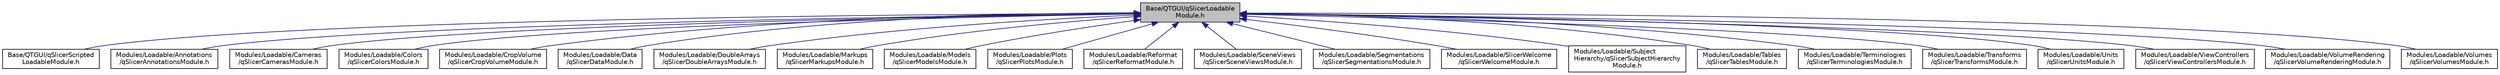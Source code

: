 digraph "Base/QTGUI/qSlicerLoadableModule.h"
{
  bgcolor="transparent";
  edge [fontname="Helvetica",fontsize="10",labelfontname="Helvetica",labelfontsize="10"];
  node [fontname="Helvetica",fontsize="10",shape=record];
  Node10 [label="Base/QTGUI/qSlicerLoadable\lModule.h",height=0.2,width=0.4,color="black", fillcolor="grey75", style="filled", fontcolor="black"];
  Node10 -> Node11 [dir="back",color="midnightblue",fontsize="10",style="solid",fontname="Helvetica"];
  Node11 [label="Base/QTGUI/qSlicerScripted\lLoadableModule.h",height=0.2,width=0.4,color="black",URL="$qSlicerScriptedLoadableModule_8h.html"];
  Node10 -> Node12 [dir="back",color="midnightblue",fontsize="10",style="solid",fontname="Helvetica"];
  Node12 [label="Modules/Loadable/Annotations\l/qSlicerAnnotationsModule.h",height=0.2,width=0.4,color="black",URL="$qSlicerAnnotationsModule_8h.html"];
  Node10 -> Node13 [dir="back",color="midnightblue",fontsize="10",style="solid",fontname="Helvetica"];
  Node13 [label="Modules/Loadable/Cameras\l/qSlicerCamerasModule.h",height=0.2,width=0.4,color="black",URL="$qSlicerCamerasModule_8h.html"];
  Node10 -> Node14 [dir="back",color="midnightblue",fontsize="10",style="solid",fontname="Helvetica"];
  Node14 [label="Modules/Loadable/Colors\l/qSlicerColorsModule.h",height=0.2,width=0.4,color="black",URL="$qSlicerColorsModule_8h.html"];
  Node10 -> Node15 [dir="back",color="midnightblue",fontsize="10",style="solid",fontname="Helvetica"];
  Node15 [label="Modules/Loadable/CropVolume\l/qSlicerCropVolumeModule.h",height=0.2,width=0.4,color="black",URL="$qSlicerCropVolumeModule_8h.html"];
  Node10 -> Node16 [dir="back",color="midnightblue",fontsize="10",style="solid",fontname="Helvetica"];
  Node16 [label="Modules/Loadable/Data\l/qSlicerDataModule.h",height=0.2,width=0.4,color="black",URL="$qSlicerDataModule_8h.html"];
  Node10 -> Node17 [dir="back",color="midnightblue",fontsize="10",style="solid",fontname="Helvetica"];
  Node17 [label="Modules/Loadable/DoubleArrays\l/qSlicerDoubleArraysModule.h",height=0.2,width=0.4,color="black",URL="$qSlicerDoubleArraysModule_8h.html"];
  Node10 -> Node18 [dir="back",color="midnightblue",fontsize="10",style="solid",fontname="Helvetica"];
  Node18 [label="Modules/Loadable/Markups\l/qSlicerMarkupsModule.h",height=0.2,width=0.4,color="black",URL="$qSlicerMarkupsModule_8h.html"];
  Node10 -> Node19 [dir="back",color="midnightblue",fontsize="10",style="solid",fontname="Helvetica"];
  Node19 [label="Modules/Loadable/Models\l/qSlicerModelsModule.h",height=0.2,width=0.4,color="black",URL="$qSlicerModelsModule_8h.html"];
  Node10 -> Node20 [dir="back",color="midnightblue",fontsize="10",style="solid",fontname="Helvetica"];
  Node20 [label="Modules/Loadable/Plots\l/qSlicerPlotsModule.h",height=0.2,width=0.4,color="black",URL="$qSlicerPlotsModule_8h.html"];
  Node10 -> Node21 [dir="back",color="midnightblue",fontsize="10",style="solid",fontname="Helvetica"];
  Node21 [label="Modules/Loadable/Reformat\l/qSlicerReformatModule.h",height=0.2,width=0.4,color="black",URL="$qSlicerReformatModule_8h.html"];
  Node10 -> Node22 [dir="back",color="midnightblue",fontsize="10",style="solid",fontname="Helvetica"];
  Node22 [label="Modules/Loadable/SceneViews\l/qSlicerSceneViewsModule.h",height=0.2,width=0.4,color="black",URL="$qSlicerSceneViewsModule_8h.html"];
  Node10 -> Node23 [dir="back",color="midnightblue",fontsize="10",style="solid",fontname="Helvetica"];
  Node23 [label="Modules/Loadable/Segmentations\l/qSlicerSegmentationsModule.h",height=0.2,width=0.4,color="black",URL="$qSlicerSegmentationsModule_8h.html"];
  Node10 -> Node24 [dir="back",color="midnightblue",fontsize="10",style="solid",fontname="Helvetica"];
  Node24 [label="Modules/Loadable/SlicerWelcome\l/qSlicerWelcomeModule.h",height=0.2,width=0.4,color="black",URL="$qSlicerWelcomeModule_8h.html"];
  Node10 -> Node25 [dir="back",color="midnightblue",fontsize="10",style="solid",fontname="Helvetica"];
  Node25 [label="Modules/Loadable/Subject\lHierarchy/qSlicerSubjectHierarchy\lModule.h",height=0.2,width=0.4,color="black",URL="$qSlicerSubjectHierarchyModule_8h.html"];
  Node10 -> Node26 [dir="back",color="midnightblue",fontsize="10",style="solid",fontname="Helvetica"];
  Node26 [label="Modules/Loadable/Tables\l/qSlicerTablesModule.h",height=0.2,width=0.4,color="black",URL="$qSlicerTablesModule_8h.html"];
  Node10 -> Node27 [dir="back",color="midnightblue",fontsize="10",style="solid",fontname="Helvetica"];
  Node27 [label="Modules/Loadable/Terminologies\l/qSlicerTerminologiesModule.h",height=0.2,width=0.4,color="black",URL="$qSlicerTerminologiesModule_8h.html"];
  Node10 -> Node28 [dir="back",color="midnightblue",fontsize="10",style="solid",fontname="Helvetica"];
  Node28 [label="Modules/Loadable/Transforms\l/qSlicerTransformsModule.h",height=0.2,width=0.4,color="black",URL="$qSlicerTransformsModule_8h.html"];
  Node10 -> Node29 [dir="back",color="midnightblue",fontsize="10",style="solid",fontname="Helvetica"];
  Node29 [label="Modules/Loadable/Units\l/qSlicerUnitsModule.h",height=0.2,width=0.4,color="black",URL="$qSlicerUnitsModule_8h.html"];
  Node10 -> Node30 [dir="back",color="midnightblue",fontsize="10",style="solid",fontname="Helvetica"];
  Node30 [label="Modules/Loadable/ViewControllers\l/qSlicerViewControllersModule.h",height=0.2,width=0.4,color="black",URL="$qSlicerViewControllersModule_8h.html"];
  Node10 -> Node31 [dir="back",color="midnightblue",fontsize="10",style="solid",fontname="Helvetica"];
  Node31 [label="Modules/Loadable/VolumeRendering\l/qSlicerVolumeRenderingModule.h",height=0.2,width=0.4,color="black",URL="$qSlicerVolumeRenderingModule_8h.html"];
  Node10 -> Node32 [dir="back",color="midnightblue",fontsize="10",style="solid",fontname="Helvetica"];
  Node32 [label="Modules/Loadable/Volumes\l/qSlicerVolumesModule.h",height=0.2,width=0.4,color="black",URL="$qSlicerVolumesModule_8h.html"];
}
